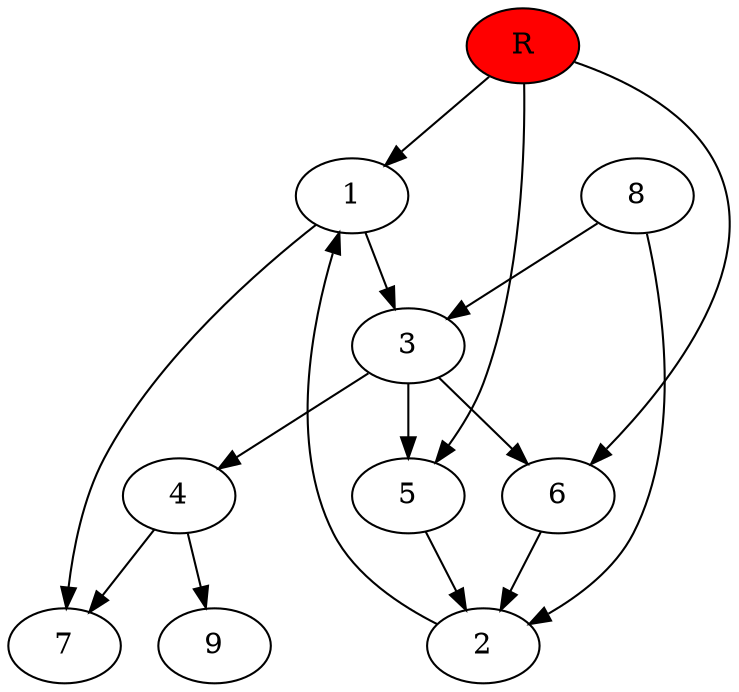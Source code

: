 digraph prb679 {
	1
	2
	3
	4
	5
	6
	7
	8
	R [fillcolor="#ff0000" style=filled]
	1 -> 3
	1 -> 7
	2 -> 1
	3 -> 4
	3 -> 5
	3 -> 6
	4 -> 7
	4 -> 9
	5 -> 2
	6 -> 2
	8 -> 2
	8 -> 3
	R -> 1
	R -> 5
	R -> 6
}
